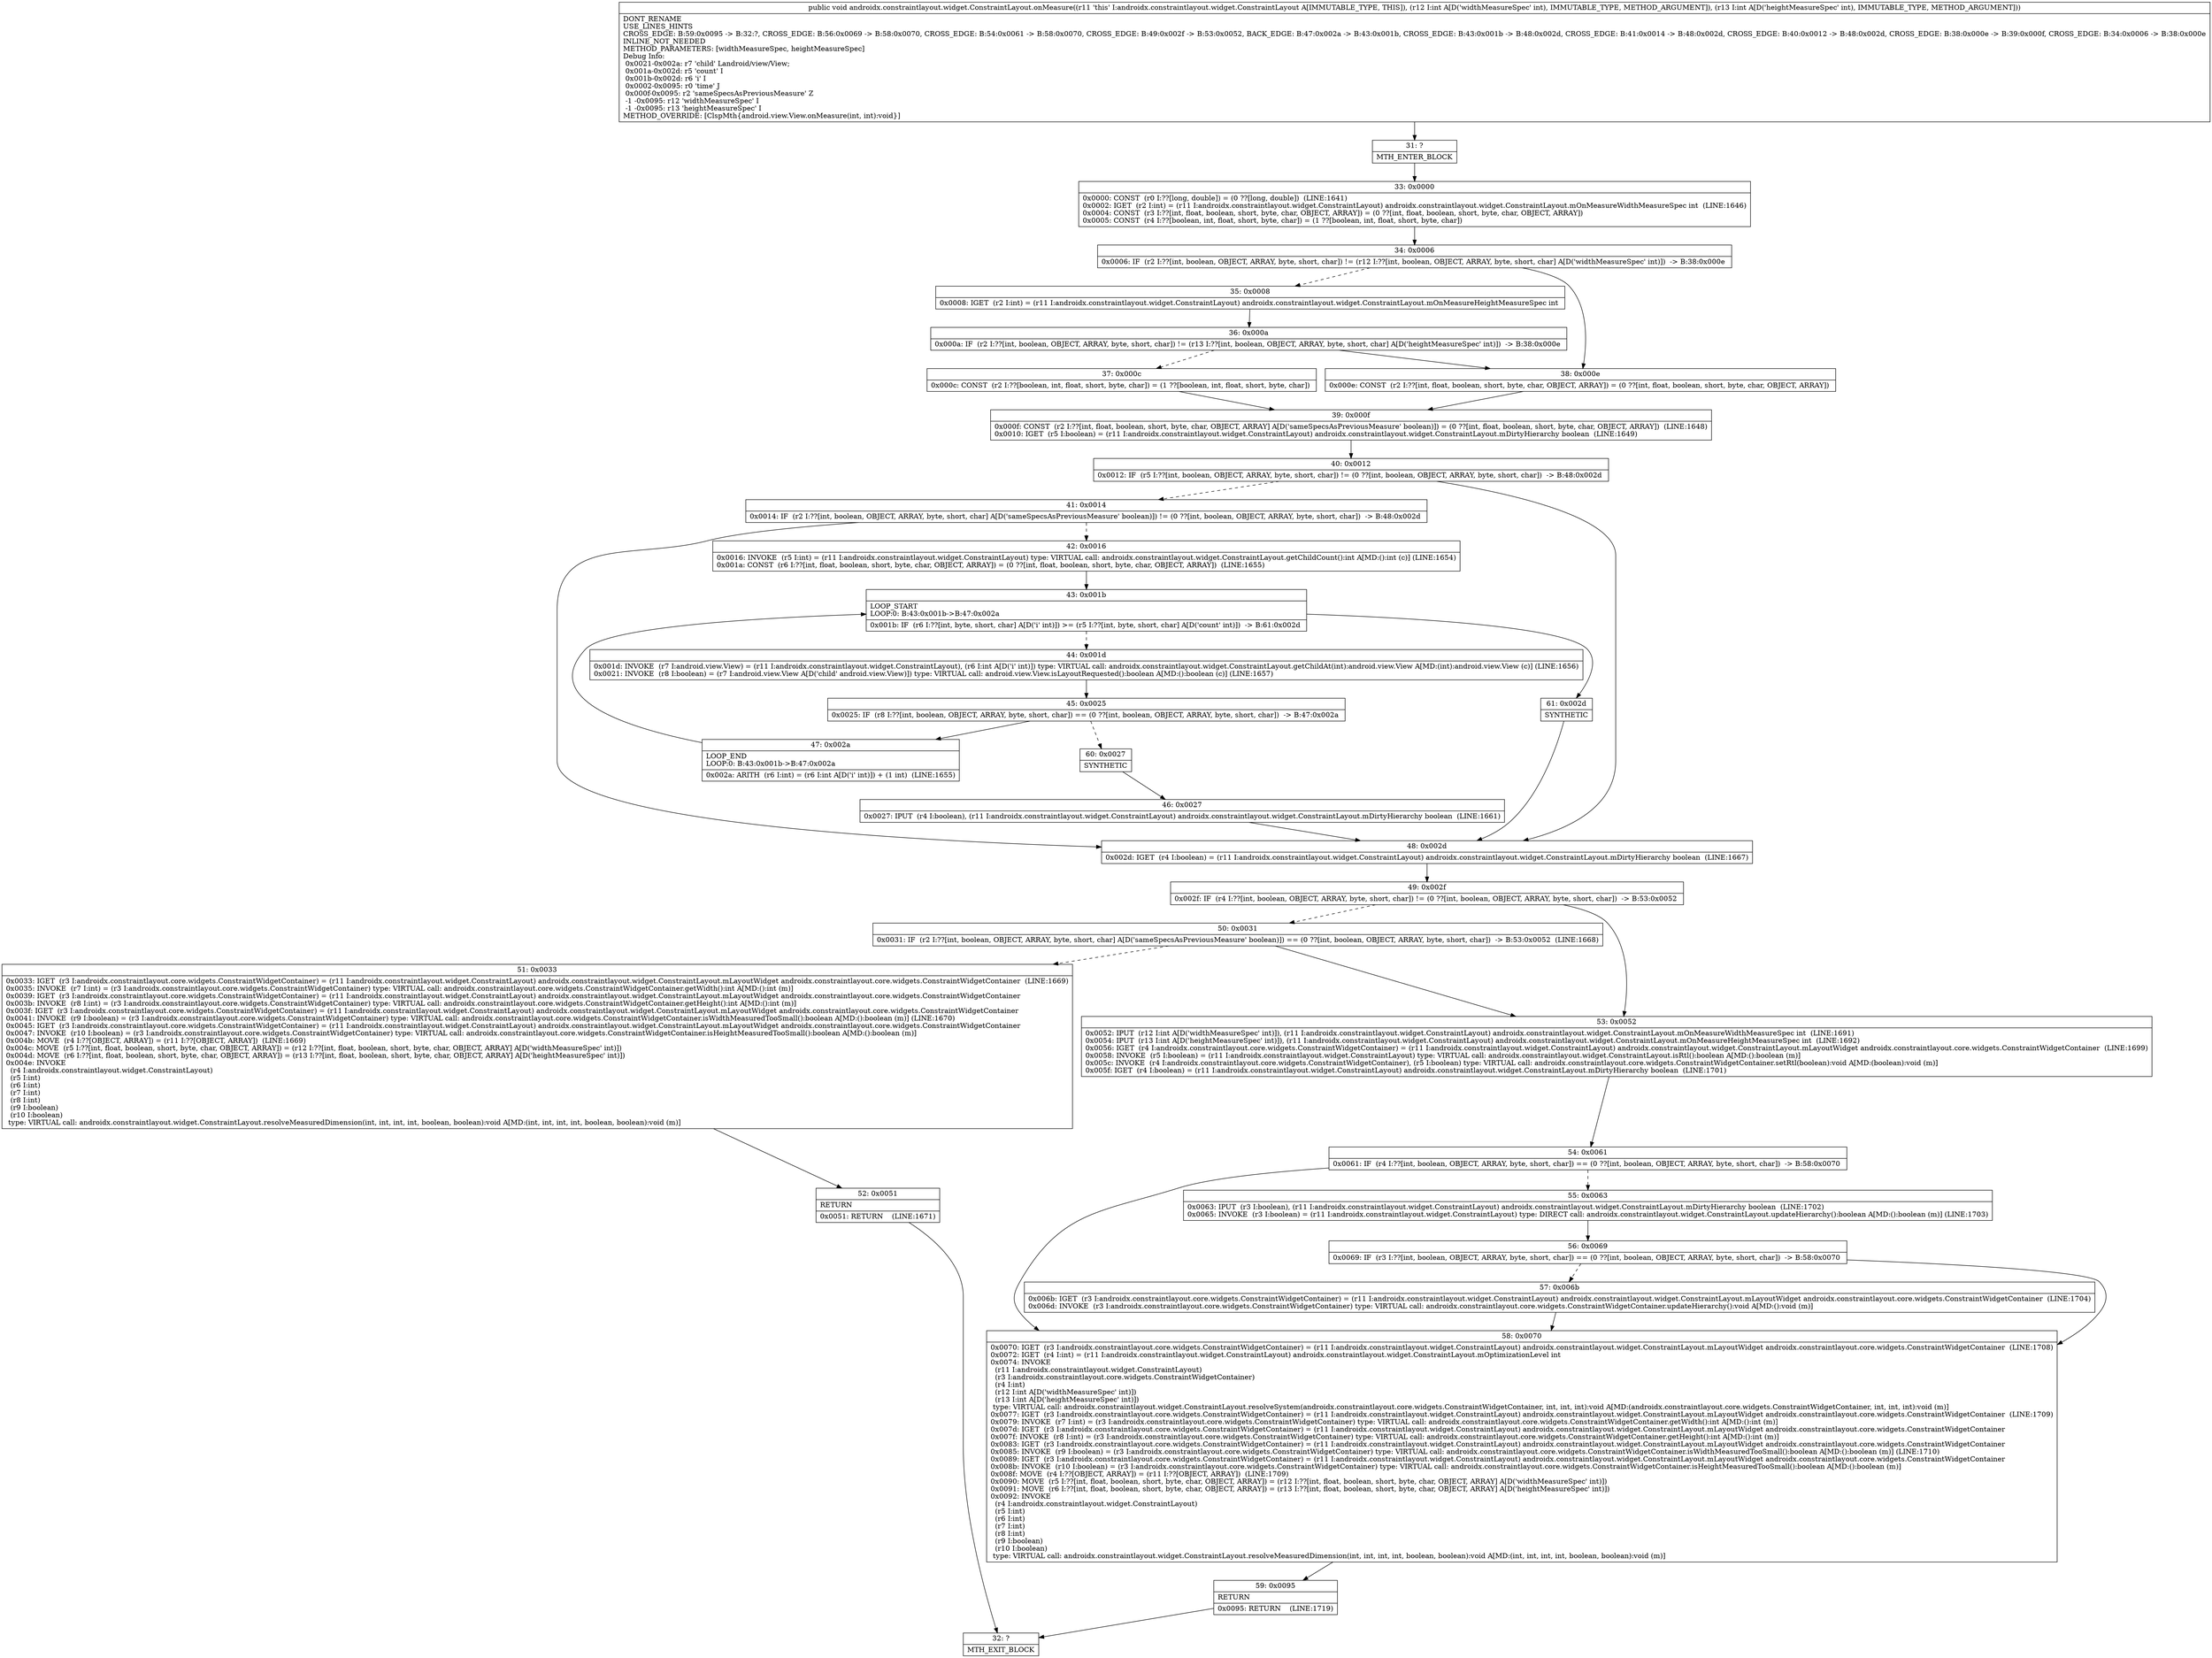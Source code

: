 digraph "CFG forandroidx.constraintlayout.widget.ConstraintLayout.onMeasure(II)V" {
Node_31 [shape=record,label="{31\:\ ?|MTH_ENTER_BLOCK\l}"];
Node_33 [shape=record,label="{33\:\ 0x0000|0x0000: CONST  (r0 I:??[long, double]) = (0 ??[long, double])  (LINE:1641)\l0x0002: IGET  (r2 I:int) = (r11 I:androidx.constraintlayout.widget.ConstraintLayout) androidx.constraintlayout.widget.ConstraintLayout.mOnMeasureWidthMeasureSpec int  (LINE:1646)\l0x0004: CONST  (r3 I:??[int, float, boolean, short, byte, char, OBJECT, ARRAY]) = (0 ??[int, float, boolean, short, byte, char, OBJECT, ARRAY]) \l0x0005: CONST  (r4 I:??[boolean, int, float, short, byte, char]) = (1 ??[boolean, int, float, short, byte, char]) \l}"];
Node_34 [shape=record,label="{34\:\ 0x0006|0x0006: IF  (r2 I:??[int, boolean, OBJECT, ARRAY, byte, short, char]) != (r12 I:??[int, boolean, OBJECT, ARRAY, byte, short, char] A[D('widthMeasureSpec' int)])  \-\> B:38:0x000e \l}"];
Node_35 [shape=record,label="{35\:\ 0x0008|0x0008: IGET  (r2 I:int) = (r11 I:androidx.constraintlayout.widget.ConstraintLayout) androidx.constraintlayout.widget.ConstraintLayout.mOnMeasureHeightMeasureSpec int \l}"];
Node_36 [shape=record,label="{36\:\ 0x000a|0x000a: IF  (r2 I:??[int, boolean, OBJECT, ARRAY, byte, short, char]) != (r13 I:??[int, boolean, OBJECT, ARRAY, byte, short, char] A[D('heightMeasureSpec' int)])  \-\> B:38:0x000e \l}"];
Node_37 [shape=record,label="{37\:\ 0x000c|0x000c: CONST  (r2 I:??[boolean, int, float, short, byte, char]) = (1 ??[boolean, int, float, short, byte, char]) \l}"];
Node_39 [shape=record,label="{39\:\ 0x000f|0x000f: CONST  (r2 I:??[int, float, boolean, short, byte, char, OBJECT, ARRAY] A[D('sameSpecsAsPreviousMeasure' boolean)]) = (0 ??[int, float, boolean, short, byte, char, OBJECT, ARRAY])  (LINE:1648)\l0x0010: IGET  (r5 I:boolean) = (r11 I:androidx.constraintlayout.widget.ConstraintLayout) androidx.constraintlayout.widget.ConstraintLayout.mDirtyHierarchy boolean  (LINE:1649)\l}"];
Node_40 [shape=record,label="{40\:\ 0x0012|0x0012: IF  (r5 I:??[int, boolean, OBJECT, ARRAY, byte, short, char]) != (0 ??[int, boolean, OBJECT, ARRAY, byte, short, char])  \-\> B:48:0x002d \l}"];
Node_41 [shape=record,label="{41\:\ 0x0014|0x0014: IF  (r2 I:??[int, boolean, OBJECT, ARRAY, byte, short, char] A[D('sameSpecsAsPreviousMeasure' boolean)]) != (0 ??[int, boolean, OBJECT, ARRAY, byte, short, char])  \-\> B:48:0x002d \l}"];
Node_42 [shape=record,label="{42\:\ 0x0016|0x0016: INVOKE  (r5 I:int) = (r11 I:androidx.constraintlayout.widget.ConstraintLayout) type: VIRTUAL call: androidx.constraintlayout.widget.ConstraintLayout.getChildCount():int A[MD:():int (c)] (LINE:1654)\l0x001a: CONST  (r6 I:??[int, float, boolean, short, byte, char, OBJECT, ARRAY]) = (0 ??[int, float, boolean, short, byte, char, OBJECT, ARRAY])  (LINE:1655)\l}"];
Node_43 [shape=record,label="{43\:\ 0x001b|LOOP_START\lLOOP:0: B:43:0x001b\-\>B:47:0x002a\l|0x001b: IF  (r6 I:??[int, byte, short, char] A[D('i' int)]) \>= (r5 I:??[int, byte, short, char] A[D('count' int)])  \-\> B:61:0x002d \l}"];
Node_44 [shape=record,label="{44\:\ 0x001d|0x001d: INVOKE  (r7 I:android.view.View) = (r11 I:androidx.constraintlayout.widget.ConstraintLayout), (r6 I:int A[D('i' int)]) type: VIRTUAL call: androidx.constraintlayout.widget.ConstraintLayout.getChildAt(int):android.view.View A[MD:(int):android.view.View (c)] (LINE:1656)\l0x0021: INVOKE  (r8 I:boolean) = (r7 I:android.view.View A[D('child' android.view.View)]) type: VIRTUAL call: android.view.View.isLayoutRequested():boolean A[MD:():boolean (c)] (LINE:1657)\l}"];
Node_45 [shape=record,label="{45\:\ 0x0025|0x0025: IF  (r8 I:??[int, boolean, OBJECT, ARRAY, byte, short, char]) == (0 ??[int, boolean, OBJECT, ARRAY, byte, short, char])  \-\> B:47:0x002a \l}"];
Node_47 [shape=record,label="{47\:\ 0x002a|LOOP_END\lLOOP:0: B:43:0x001b\-\>B:47:0x002a\l|0x002a: ARITH  (r6 I:int) = (r6 I:int A[D('i' int)]) + (1 int)  (LINE:1655)\l}"];
Node_60 [shape=record,label="{60\:\ 0x0027|SYNTHETIC\l}"];
Node_46 [shape=record,label="{46\:\ 0x0027|0x0027: IPUT  (r4 I:boolean), (r11 I:androidx.constraintlayout.widget.ConstraintLayout) androidx.constraintlayout.widget.ConstraintLayout.mDirtyHierarchy boolean  (LINE:1661)\l}"];
Node_61 [shape=record,label="{61\:\ 0x002d|SYNTHETIC\l}"];
Node_48 [shape=record,label="{48\:\ 0x002d|0x002d: IGET  (r4 I:boolean) = (r11 I:androidx.constraintlayout.widget.ConstraintLayout) androidx.constraintlayout.widget.ConstraintLayout.mDirtyHierarchy boolean  (LINE:1667)\l}"];
Node_49 [shape=record,label="{49\:\ 0x002f|0x002f: IF  (r4 I:??[int, boolean, OBJECT, ARRAY, byte, short, char]) != (0 ??[int, boolean, OBJECT, ARRAY, byte, short, char])  \-\> B:53:0x0052 \l}"];
Node_50 [shape=record,label="{50\:\ 0x0031|0x0031: IF  (r2 I:??[int, boolean, OBJECT, ARRAY, byte, short, char] A[D('sameSpecsAsPreviousMeasure' boolean)]) == (0 ??[int, boolean, OBJECT, ARRAY, byte, short, char])  \-\> B:53:0x0052  (LINE:1668)\l}"];
Node_51 [shape=record,label="{51\:\ 0x0033|0x0033: IGET  (r3 I:androidx.constraintlayout.core.widgets.ConstraintWidgetContainer) = (r11 I:androidx.constraintlayout.widget.ConstraintLayout) androidx.constraintlayout.widget.ConstraintLayout.mLayoutWidget androidx.constraintlayout.core.widgets.ConstraintWidgetContainer  (LINE:1669)\l0x0035: INVOKE  (r7 I:int) = (r3 I:androidx.constraintlayout.core.widgets.ConstraintWidgetContainer) type: VIRTUAL call: androidx.constraintlayout.core.widgets.ConstraintWidgetContainer.getWidth():int A[MD:():int (m)]\l0x0039: IGET  (r3 I:androidx.constraintlayout.core.widgets.ConstraintWidgetContainer) = (r11 I:androidx.constraintlayout.widget.ConstraintLayout) androidx.constraintlayout.widget.ConstraintLayout.mLayoutWidget androidx.constraintlayout.core.widgets.ConstraintWidgetContainer \l0x003b: INVOKE  (r8 I:int) = (r3 I:androidx.constraintlayout.core.widgets.ConstraintWidgetContainer) type: VIRTUAL call: androidx.constraintlayout.core.widgets.ConstraintWidgetContainer.getHeight():int A[MD:():int (m)]\l0x003f: IGET  (r3 I:androidx.constraintlayout.core.widgets.ConstraintWidgetContainer) = (r11 I:androidx.constraintlayout.widget.ConstraintLayout) androidx.constraintlayout.widget.ConstraintLayout.mLayoutWidget androidx.constraintlayout.core.widgets.ConstraintWidgetContainer \l0x0041: INVOKE  (r9 I:boolean) = (r3 I:androidx.constraintlayout.core.widgets.ConstraintWidgetContainer) type: VIRTUAL call: androidx.constraintlayout.core.widgets.ConstraintWidgetContainer.isWidthMeasuredTooSmall():boolean A[MD:():boolean (m)] (LINE:1670)\l0x0045: IGET  (r3 I:androidx.constraintlayout.core.widgets.ConstraintWidgetContainer) = (r11 I:androidx.constraintlayout.widget.ConstraintLayout) androidx.constraintlayout.widget.ConstraintLayout.mLayoutWidget androidx.constraintlayout.core.widgets.ConstraintWidgetContainer \l0x0047: INVOKE  (r10 I:boolean) = (r3 I:androidx.constraintlayout.core.widgets.ConstraintWidgetContainer) type: VIRTUAL call: androidx.constraintlayout.core.widgets.ConstraintWidgetContainer.isHeightMeasuredTooSmall():boolean A[MD:():boolean (m)]\l0x004b: MOVE  (r4 I:??[OBJECT, ARRAY]) = (r11 I:??[OBJECT, ARRAY])  (LINE:1669)\l0x004c: MOVE  (r5 I:??[int, float, boolean, short, byte, char, OBJECT, ARRAY]) = (r12 I:??[int, float, boolean, short, byte, char, OBJECT, ARRAY] A[D('widthMeasureSpec' int)]) \l0x004d: MOVE  (r6 I:??[int, float, boolean, short, byte, char, OBJECT, ARRAY]) = (r13 I:??[int, float, boolean, short, byte, char, OBJECT, ARRAY] A[D('heightMeasureSpec' int)]) \l0x004e: INVOKE  \l  (r4 I:androidx.constraintlayout.widget.ConstraintLayout)\l  (r5 I:int)\l  (r6 I:int)\l  (r7 I:int)\l  (r8 I:int)\l  (r9 I:boolean)\l  (r10 I:boolean)\l type: VIRTUAL call: androidx.constraintlayout.widget.ConstraintLayout.resolveMeasuredDimension(int, int, int, int, boolean, boolean):void A[MD:(int, int, int, int, boolean, boolean):void (m)]\l}"];
Node_52 [shape=record,label="{52\:\ 0x0051|RETURN\l|0x0051: RETURN    (LINE:1671)\l}"];
Node_32 [shape=record,label="{32\:\ ?|MTH_EXIT_BLOCK\l}"];
Node_53 [shape=record,label="{53\:\ 0x0052|0x0052: IPUT  (r12 I:int A[D('widthMeasureSpec' int)]), (r11 I:androidx.constraintlayout.widget.ConstraintLayout) androidx.constraintlayout.widget.ConstraintLayout.mOnMeasureWidthMeasureSpec int  (LINE:1691)\l0x0054: IPUT  (r13 I:int A[D('heightMeasureSpec' int)]), (r11 I:androidx.constraintlayout.widget.ConstraintLayout) androidx.constraintlayout.widget.ConstraintLayout.mOnMeasureHeightMeasureSpec int  (LINE:1692)\l0x0056: IGET  (r4 I:androidx.constraintlayout.core.widgets.ConstraintWidgetContainer) = (r11 I:androidx.constraintlayout.widget.ConstraintLayout) androidx.constraintlayout.widget.ConstraintLayout.mLayoutWidget androidx.constraintlayout.core.widgets.ConstraintWidgetContainer  (LINE:1699)\l0x0058: INVOKE  (r5 I:boolean) = (r11 I:androidx.constraintlayout.widget.ConstraintLayout) type: VIRTUAL call: androidx.constraintlayout.widget.ConstraintLayout.isRtl():boolean A[MD:():boolean (m)]\l0x005c: INVOKE  (r4 I:androidx.constraintlayout.core.widgets.ConstraintWidgetContainer), (r5 I:boolean) type: VIRTUAL call: androidx.constraintlayout.core.widgets.ConstraintWidgetContainer.setRtl(boolean):void A[MD:(boolean):void (m)]\l0x005f: IGET  (r4 I:boolean) = (r11 I:androidx.constraintlayout.widget.ConstraintLayout) androidx.constraintlayout.widget.ConstraintLayout.mDirtyHierarchy boolean  (LINE:1701)\l}"];
Node_54 [shape=record,label="{54\:\ 0x0061|0x0061: IF  (r4 I:??[int, boolean, OBJECT, ARRAY, byte, short, char]) == (0 ??[int, boolean, OBJECT, ARRAY, byte, short, char])  \-\> B:58:0x0070 \l}"];
Node_55 [shape=record,label="{55\:\ 0x0063|0x0063: IPUT  (r3 I:boolean), (r11 I:androidx.constraintlayout.widget.ConstraintLayout) androidx.constraintlayout.widget.ConstraintLayout.mDirtyHierarchy boolean  (LINE:1702)\l0x0065: INVOKE  (r3 I:boolean) = (r11 I:androidx.constraintlayout.widget.ConstraintLayout) type: DIRECT call: androidx.constraintlayout.widget.ConstraintLayout.updateHierarchy():boolean A[MD:():boolean (m)] (LINE:1703)\l}"];
Node_56 [shape=record,label="{56\:\ 0x0069|0x0069: IF  (r3 I:??[int, boolean, OBJECT, ARRAY, byte, short, char]) == (0 ??[int, boolean, OBJECT, ARRAY, byte, short, char])  \-\> B:58:0x0070 \l}"];
Node_57 [shape=record,label="{57\:\ 0x006b|0x006b: IGET  (r3 I:androidx.constraintlayout.core.widgets.ConstraintWidgetContainer) = (r11 I:androidx.constraintlayout.widget.ConstraintLayout) androidx.constraintlayout.widget.ConstraintLayout.mLayoutWidget androidx.constraintlayout.core.widgets.ConstraintWidgetContainer  (LINE:1704)\l0x006d: INVOKE  (r3 I:androidx.constraintlayout.core.widgets.ConstraintWidgetContainer) type: VIRTUAL call: androidx.constraintlayout.core.widgets.ConstraintWidgetContainer.updateHierarchy():void A[MD:():void (m)]\l}"];
Node_58 [shape=record,label="{58\:\ 0x0070|0x0070: IGET  (r3 I:androidx.constraintlayout.core.widgets.ConstraintWidgetContainer) = (r11 I:androidx.constraintlayout.widget.ConstraintLayout) androidx.constraintlayout.widget.ConstraintLayout.mLayoutWidget androidx.constraintlayout.core.widgets.ConstraintWidgetContainer  (LINE:1708)\l0x0072: IGET  (r4 I:int) = (r11 I:androidx.constraintlayout.widget.ConstraintLayout) androidx.constraintlayout.widget.ConstraintLayout.mOptimizationLevel int \l0x0074: INVOKE  \l  (r11 I:androidx.constraintlayout.widget.ConstraintLayout)\l  (r3 I:androidx.constraintlayout.core.widgets.ConstraintWidgetContainer)\l  (r4 I:int)\l  (r12 I:int A[D('widthMeasureSpec' int)])\l  (r13 I:int A[D('heightMeasureSpec' int)])\l type: VIRTUAL call: androidx.constraintlayout.widget.ConstraintLayout.resolveSystem(androidx.constraintlayout.core.widgets.ConstraintWidgetContainer, int, int, int):void A[MD:(androidx.constraintlayout.core.widgets.ConstraintWidgetContainer, int, int, int):void (m)]\l0x0077: IGET  (r3 I:androidx.constraintlayout.core.widgets.ConstraintWidgetContainer) = (r11 I:androidx.constraintlayout.widget.ConstraintLayout) androidx.constraintlayout.widget.ConstraintLayout.mLayoutWidget androidx.constraintlayout.core.widgets.ConstraintWidgetContainer  (LINE:1709)\l0x0079: INVOKE  (r7 I:int) = (r3 I:androidx.constraintlayout.core.widgets.ConstraintWidgetContainer) type: VIRTUAL call: androidx.constraintlayout.core.widgets.ConstraintWidgetContainer.getWidth():int A[MD:():int (m)]\l0x007d: IGET  (r3 I:androidx.constraintlayout.core.widgets.ConstraintWidgetContainer) = (r11 I:androidx.constraintlayout.widget.ConstraintLayout) androidx.constraintlayout.widget.ConstraintLayout.mLayoutWidget androidx.constraintlayout.core.widgets.ConstraintWidgetContainer \l0x007f: INVOKE  (r8 I:int) = (r3 I:androidx.constraintlayout.core.widgets.ConstraintWidgetContainer) type: VIRTUAL call: androidx.constraintlayout.core.widgets.ConstraintWidgetContainer.getHeight():int A[MD:():int (m)]\l0x0083: IGET  (r3 I:androidx.constraintlayout.core.widgets.ConstraintWidgetContainer) = (r11 I:androidx.constraintlayout.widget.ConstraintLayout) androidx.constraintlayout.widget.ConstraintLayout.mLayoutWidget androidx.constraintlayout.core.widgets.ConstraintWidgetContainer \l0x0085: INVOKE  (r9 I:boolean) = (r3 I:androidx.constraintlayout.core.widgets.ConstraintWidgetContainer) type: VIRTUAL call: androidx.constraintlayout.core.widgets.ConstraintWidgetContainer.isWidthMeasuredTooSmall():boolean A[MD:():boolean (m)] (LINE:1710)\l0x0089: IGET  (r3 I:androidx.constraintlayout.core.widgets.ConstraintWidgetContainer) = (r11 I:androidx.constraintlayout.widget.ConstraintLayout) androidx.constraintlayout.widget.ConstraintLayout.mLayoutWidget androidx.constraintlayout.core.widgets.ConstraintWidgetContainer \l0x008b: INVOKE  (r10 I:boolean) = (r3 I:androidx.constraintlayout.core.widgets.ConstraintWidgetContainer) type: VIRTUAL call: androidx.constraintlayout.core.widgets.ConstraintWidgetContainer.isHeightMeasuredTooSmall():boolean A[MD:():boolean (m)]\l0x008f: MOVE  (r4 I:??[OBJECT, ARRAY]) = (r11 I:??[OBJECT, ARRAY])  (LINE:1709)\l0x0090: MOVE  (r5 I:??[int, float, boolean, short, byte, char, OBJECT, ARRAY]) = (r12 I:??[int, float, boolean, short, byte, char, OBJECT, ARRAY] A[D('widthMeasureSpec' int)]) \l0x0091: MOVE  (r6 I:??[int, float, boolean, short, byte, char, OBJECT, ARRAY]) = (r13 I:??[int, float, boolean, short, byte, char, OBJECT, ARRAY] A[D('heightMeasureSpec' int)]) \l0x0092: INVOKE  \l  (r4 I:androidx.constraintlayout.widget.ConstraintLayout)\l  (r5 I:int)\l  (r6 I:int)\l  (r7 I:int)\l  (r8 I:int)\l  (r9 I:boolean)\l  (r10 I:boolean)\l type: VIRTUAL call: androidx.constraintlayout.widget.ConstraintLayout.resolveMeasuredDimension(int, int, int, int, boolean, boolean):void A[MD:(int, int, int, int, boolean, boolean):void (m)]\l}"];
Node_59 [shape=record,label="{59\:\ 0x0095|RETURN\l|0x0095: RETURN    (LINE:1719)\l}"];
Node_38 [shape=record,label="{38\:\ 0x000e|0x000e: CONST  (r2 I:??[int, float, boolean, short, byte, char, OBJECT, ARRAY]) = (0 ??[int, float, boolean, short, byte, char, OBJECT, ARRAY]) \l}"];
MethodNode[shape=record,label="{public void androidx.constraintlayout.widget.ConstraintLayout.onMeasure((r11 'this' I:androidx.constraintlayout.widget.ConstraintLayout A[IMMUTABLE_TYPE, THIS]), (r12 I:int A[D('widthMeasureSpec' int), IMMUTABLE_TYPE, METHOD_ARGUMENT]), (r13 I:int A[D('heightMeasureSpec' int), IMMUTABLE_TYPE, METHOD_ARGUMENT]))  | DONT_RENAME\lUSE_LINES_HINTS\lCROSS_EDGE: B:59:0x0095 \-\> B:32:?, CROSS_EDGE: B:56:0x0069 \-\> B:58:0x0070, CROSS_EDGE: B:54:0x0061 \-\> B:58:0x0070, CROSS_EDGE: B:49:0x002f \-\> B:53:0x0052, BACK_EDGE: B:47:0x002a \-\> B:43:0x001b, CROSS_EDGE: B:43:0x001b \-\> B:48:0x002d, CROSS_EDGE: B:41:0x0014 \-\> B:48:0x002d, CROSS_EDGE: B:40:0x0012 \-\> B:48:0x002d, CROSS_EDGE: B:38:0x000e \-\> B:39:0x000f, CROSS_EDGE: B:34:0x0006 \-\> B:38:0x000e\lINLINE_NOT_NEEDED\lMETHOD_PARAMETERS: [widthMeasureSpec, heightMeasureSpec]\lDebug Info:\l  0x0021\-0x002a: r7 'child' Landroid\/view\/View;\l  0x001a\-0x002d: r5 'count' I\l  0x001b\-0x002d: r6 'i' I\l  0x0002\-0x0095: r0 'time' J\l  0x000f\-0x0095: r2 'sameSpecsAsPreviousMeasure' Z\l  \-1 \-0x0095: r12 'widthMeasureSpec' I\l  \-1 \-0x0095: r13 'heightMeasureSpec' I\lMETHOD_OVERRIDE: [ClspMth\{android.view.View.onMeasure(int, int):void\}]\l}"];
MethodNode -> Node_31;Node_31 -> Node_33;
Node_33 -> Node_34;
Node_34 -> Node_35[style=dashed];
Node_34 -> Node_38;
Node_35 -> Node_36;
Node_36 -> Node_37[style=dashed];
Node_36 -> Node_38;
Node_37 -> Node_39;
Node_39 -> Node_40;
Node_40 -> Node_41[style=dashed];
Node_40 -> Node_48;
Node_41 -> Node_42[style=dashed];
Node_41 -> Node_48;
Node_42 -> Node_43;
Node_43 -> Node_44[style=dashed];
Node_43 -> Node_61;
Node_44 -> Node_45;
Node_45 -> Node_47;
Node_45 -> Node_60[style=dashed];
Node_47 -> Node_43;
Node_60 -> Node_46;
Node_46 -> Node_48;
Node_61 -> Node_48;
Node_48 -> Node_49;
Node_49 -> Node_50[style=dashed];
Node_49 -> Node_53;
Node_50 -> Node_51[style=dashed];
Node_50 -> Node_53;
Node_51 -> Node_52;
Node_52 -> Node_32;
Node_53 -> Node_54;
Node_54 -> Node_55[style=dashed];
Node_54 -> Node_58;
Node_55 -> Node_56;
Node_56 -> Node_57[style=dashed];
Node_56 -> Node_58;
Node_57 -> Node_58;
Node_58 -> Node_59;
Node_59 -> Node_32;
Node_38 -> Node_39;
}

